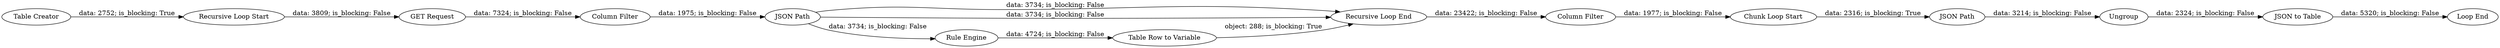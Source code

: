 digraph {
	"-9193049440340404388_673" [label="Table Row to Variable"]
	"-9193049440340404388_675" [label="Chunk Loop Start"]
	"-9193049440340404388_667" [label="GET Request"]
	"-9193049440340404388_669" [label="Column Filter"]
	"-9193049440340404388_672" [label="JSON Path"]
	"-9193049440340404388_678" [label=Ungroup]
	"-9193049440340404388_671" [label="Recursive Loop End"]
	"-9193049440340404388_676" [label="JSON to Table"]
	"-9193049440340404388_682" [label="Table Creator"]
	"-9193049440340404388_681" [label="Column Filter"]
	"-9193049440340404388_670" [label="Rule Engine"]
	"-9193049440340404388_668" [label="Recursive Loop Start"]
	"-9193049440340404388_679" [label="Loop End"]
	"-9193049440340404388_680" [label="JSON Path"]
	"-9193049440340404388_672" -> "-9193049440340404388_671" [label="data: 3734; is_blocking: False"]
	"-9193049440340404388_667" -> "-9193049440340404388_669" [label="data: 7324; is_blocking: False"]
	"-9193049440340404388_676" -> "-9193049440340404388_679" [label="data: 5320; is_blocking: False"]
	"-9193049440340404388_675" -> "-9193049440340404388_680" [label="data: 2316; is_blocking: True"]
	"-9193049440340404388_669" -> "-9193049440340404388_672" [label="data: 1975; is_blocking: False"]
	"-9193049440340404388_668" -> "-9193049440340404388_667" [label="data: 3809; is_blocking: False"]
	"-9193049440340404388_672" -> "-9193049440340404388_671" [label="data: 3734; is_blocking: False"]
	"-9193049440340404388_670" -> "-9193049440340404388_673" [label="data: 4724; is_blocking: False"]
	"-9193049440340404388_673" -> "-9193049440340404388_671" [label="object: 288; is_blocking: True"]
	"-9193049440340404388_682" -> "-9193049440340404388_668" [label="data: 2752; is_blocking: True"]
	"-9193049440340404388_680" -> "-9193049440340404388_678" [label="data: 3214; is_blocking: False"]
	"-9193049440340404388_671" -> "-9193049440340404388_681" [label="data: 23422; is_blocking: False"]
	"-9193049440340404388_672" -> "-9193049440340404388_670" [label="data: 3734; is_blocking: False"]
	"-9193049440340404388_681" -> "-9193049440340404388_675" [label="data: 1977; is_blocking: False"]
	"-9193049440340404388_678" -> "-9193049440340404388_676" [label="data: 2324; is_blocking: False"]
	rankdir=LR
}
